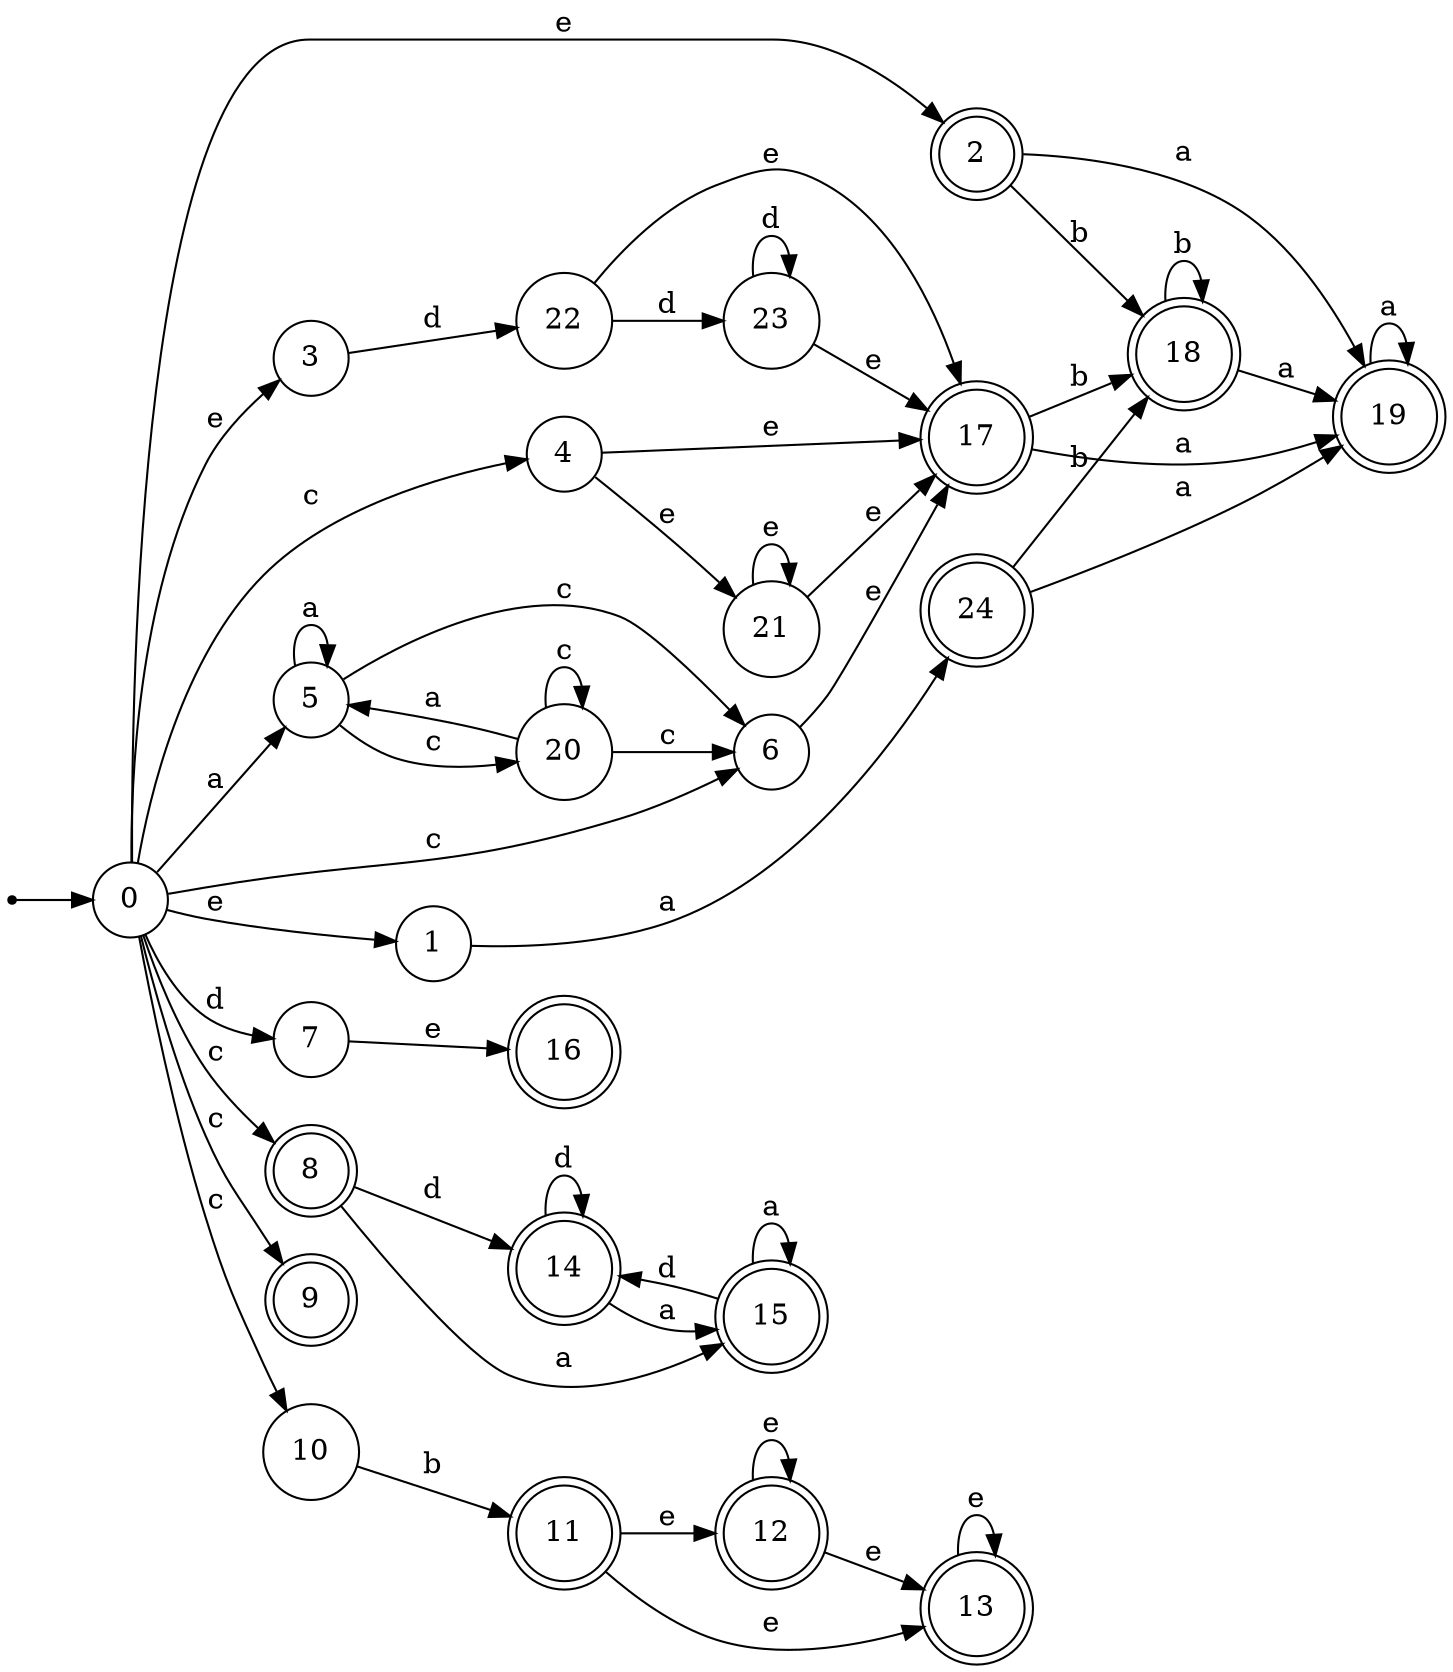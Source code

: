 digraph finite_state_machine {
rankdir=LR;
size="20,20";
node [shape = point]; "dummy0"
node [shape = circle]; "0";
"dummy0" -> "0";
node [shape = circle]; "1";
node [shape = doublecircle]; "2";node [shape = circle]; "3";
node [shape = circle]; "4";
node [shape = circle]; "5";
node [shape = circle]; "6";
node [shape = circle]; "7";
node [shape = doublecircle]; "8";node [shape = doublecircle]; "9";node [shape = circle]; "10";
node [shape = doublecircle]; "11";node [shape = doublecircle]; "12";node [shape = doublecircle]; "13";node [shape = doublecircle]; "14";node [shape = doublecircle]; "15";node [shape = doublecircle]; "16";node [shape = doublecircle]; "17";node [shape = doublecircle]; "18";node [shape = doublecircle]; "19";node [shape = circle]; "20";
node [shape = circle]; "21";
node [shape = circle]; "22";
node [shape = circle]; "23";
node [shape = doublecircle]; "24";"0" -> "1" [label = "e"];
 "0" -> "2" [label = "e"];
 "0" -> "3" [label = "e"];
 "0" -> "4" [label = "c"];
 "0" -> "6" [label = "c"];
 "0" -> "8" [label = "c"];
 "0" -> "9" [label = "c"];
 "0" -> "10" [label = "c"];
 "0" -> "5" [label = "a"];
 "0" -> "7" [label = "d"];
 "10" -> "11" [label = "b"];
 "11" -> "12" [label = "e"];
 "11" -> "13" [label = "e"];
 "13" -> "13" [label = "e"];
 "12" -> "12" [label = "e"];
 "12" -> "13" [label = "e"];
 "8" -> "14" [label = "d"];
 "8" -> "15" [label = "a"];
 "15" -> "15" [label = "a"];
 "15" -> "14" [label = "d"];
 "14" -> "14" [label = "d"];
 "14" -> "15" [label = "a"];
 "7" -> "16" [label = "e"];
 "6" -> "17" [label = "e"];
 "17" -> "18" [label = "b"];
 "17" -> "19" [label = "a"];
 "19" -> "19" [label = "a"];
 "18" -> "18" [label = "b"];
 "18" -> "19" [label = "a"];
 "5" -> "5" [label = "a"];
 "5" -> "20" [label = "c"];
 "5" -> "6" [label = "c"];
 "20" -> "20" [label = "c"];
 "20" -> "6" [label = "c"];
 "20" -> "5" [label = "a"];
 "4" -> "17" [label = "e"];
 "4" -> "21" [label = "e"];
 "21" -> "17" [label = "e"];
 "21" -> "21" [label = "e"];
 "3" -> "22" [label = "d"];
 "22" -> "23" [label = "d"];
 "22" -> "17" [label = "e"];
 "23" -> "23" [label = "d"];
 "23" -> "17" [label = "e"];
 "2" -> "18" [label = "b"];
 "2" -> "19" [label = "a"];
 "1" -> "24" [label = "a"];
 "24" -> "18" [label = "b"];
 "24" -> "19" [label = "a"];
 }
